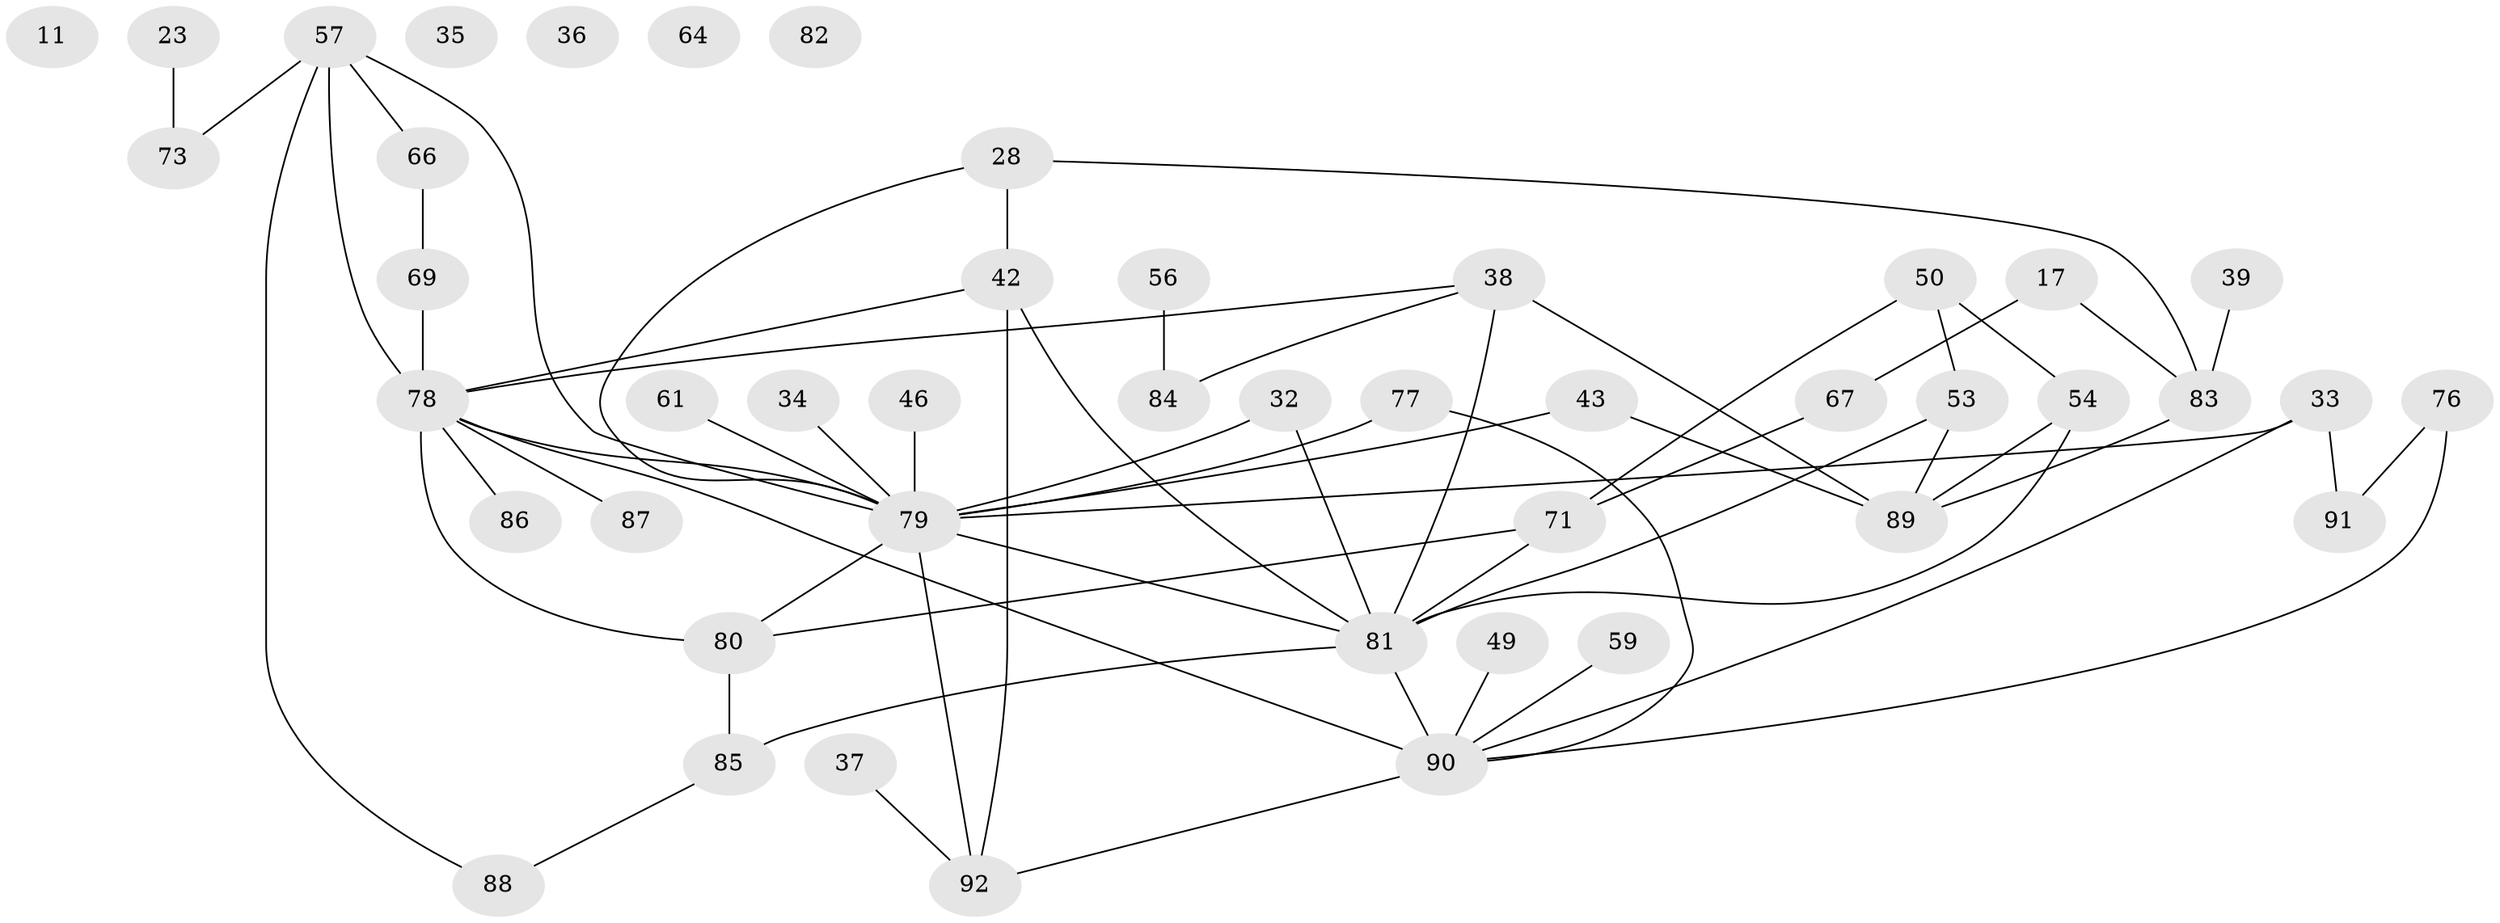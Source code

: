 // original degree distribution, {4: 0.15217391304347827, 1: 0.14130434782608695, 3: 0.2608695652173913, 5: 0.07608695652173914, 6: 0.05434782608695652, 0: 0.05434782608695652, 2: 0.2608695652173913}
// Generated by graph-tools (version 1.1) at 2025/39/03/09/25 04:39:13]
// undirected, 46 vertices, 63 edges
graph export_dot {
graph [start="1"]
  node [color=gray90,style=filled];
  11;
  17;
  23;
  28 [super="+22"];
  32;
  33 [super="+5"];
  34;
  35;
  36;
  37;
  38;
  39;
  42;
  43;
  46;
  49;
  50;
  53 [super="+30"];
  54;
  56;
  57 [super="+31"];
  59;
  61;
  64;
  66;
  67;
  69;
  71 [super="+63"];
  73 [super="+3"];
  76;
  77;
  78 [super="+55+51+75"];
  79 [super="+58+60+62"];
  80 [super="+27+68+26"];
  81 [super="+8+52"];
  82;
  83 [super="+24+48"];
  84;
  85;
  86;
  87;
  88;
  89 [super="+10"];
  90 [super="+14+72+45+70+74"];
  91;
  92;
  17 -- 67;
  17 -- 83;
  23 -- 73;
  28 -- 42;
  28 -- 83 [weight=2];
  28 -- 79 [weight=2];
  32 -- 81;
  32 -- 79;
  33 -- 90 [weight=3];
  33 -- 91;
  33 -- 79;
  34 -- 79;
  37 -- 92;
  38 -- 81;
  38 -- 84;
  38 -- 89 [weight=2];
  38 -- 78;
  39 -- 83;
  42 -- 92;
  42 -- 81;
  42 -- 78;
  43 -- 89;
  43 -- 79;
  46 -- 79;
  49 -- 90;
  50 -- 53;
  50 -- 54;
  50 -- 71;
  53 -- 89;
  53 -- 81;
  54 -- 89;
  54 -- 81;
  56 -- 84;
  57 -- 73;
  57 -- 78 [weight=3];
  57 -- 66;
  57 -- 88;
  57 -- 79;
  59 -- 90;
  61 -- 79;
  66 -- 69;
  67 -- 71;
  69 -- 78;
  71 -- 81;
  71 -- 80 [weight=3];
  76 -- 91;
  76 -- 90;
  77 -- 90;
  77 -- 79;
  78 -- 80 [weight=3];
  78 -- 87 [weight=2];
  78 -- 90 [weight=3];
  78 -- 86;
  78 -- 79;
  79 -- 80 [weight=3];
  79 -- 81;
  79 -- 92;
  80 -- 85;
  81 -- 90 [weight=3];
  81 -- 85;
  83 -- 89;
  85 -- 88;
  90 -- 92;
}
